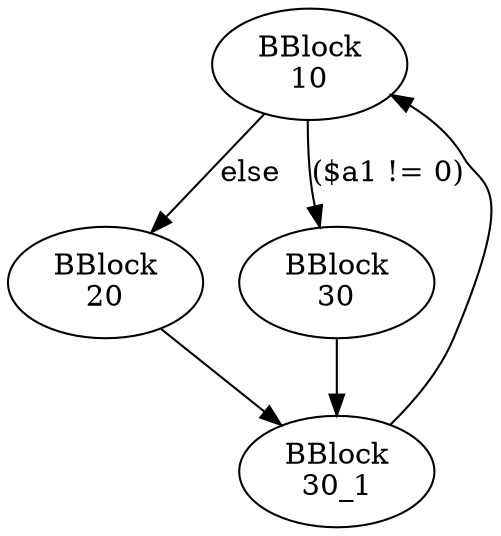 digraph G {
"10" [label="BBlock\n10"]
"20" [label="BBlock\n20"]
"30" [label="BBlock\n30"]
"30_1" [label="BBlock\n30_1"]
"10" -> "20" [label="else"]
"10" -> "30" [label="($a1 != 0)"]
"20" -> "30_1"
"30" -> "30_1"
"30_1" -> "10"
}

